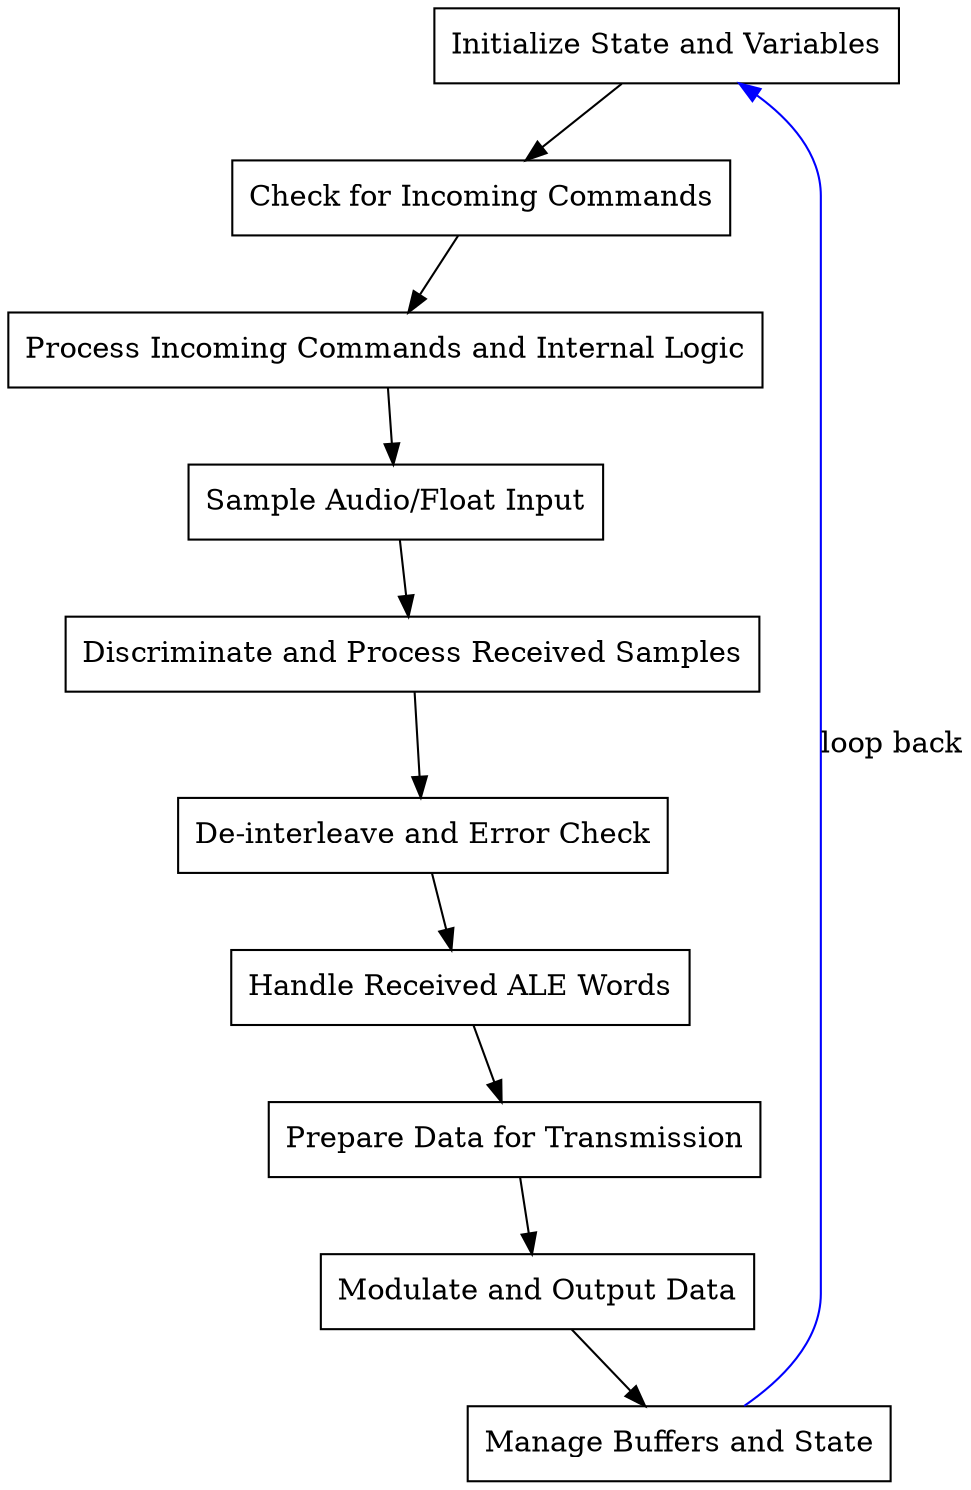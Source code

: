 digraph modem_engine {
    rankdir=TB;
    node [shape=box];

    Init [label="Initialize State and Variables"];
    CheckCmd [label="Check for Incoming Commands"];
    ProcessCmd [label="Process Incoming Commands and Internal Logic"];
    SampleInput [label="Sample Audio/Float Input"];
    ProcessSamples [label="Discriminate and Process Received Samples"];
    ErrorCheck [label="De-interleave and Error Check"];
    HandleData [label="Handle Received ALE Words"];
    PrepareData [label="Prepare Data for Transmission"];
    Modulate [label="Modulate and Output Data"];
    ManageBuffers [label="Manage Buffers and State"];

    Init -> CheckCmd;
    CheckCmd -> ProcessCmd;
    ProcessCmd -> SampleInput;
    SampleInput -> ProcessSamples;
    ProcessSamples -> ErrorCheck;
    ErrorCheck -> HandleData;
    HandleData -> PrepareData;
    PrepareData -> Modulate;
    Modulate -> ManageBuffers;
    ManageBuffers -> Init [label="loop back", color="blue"];
}
